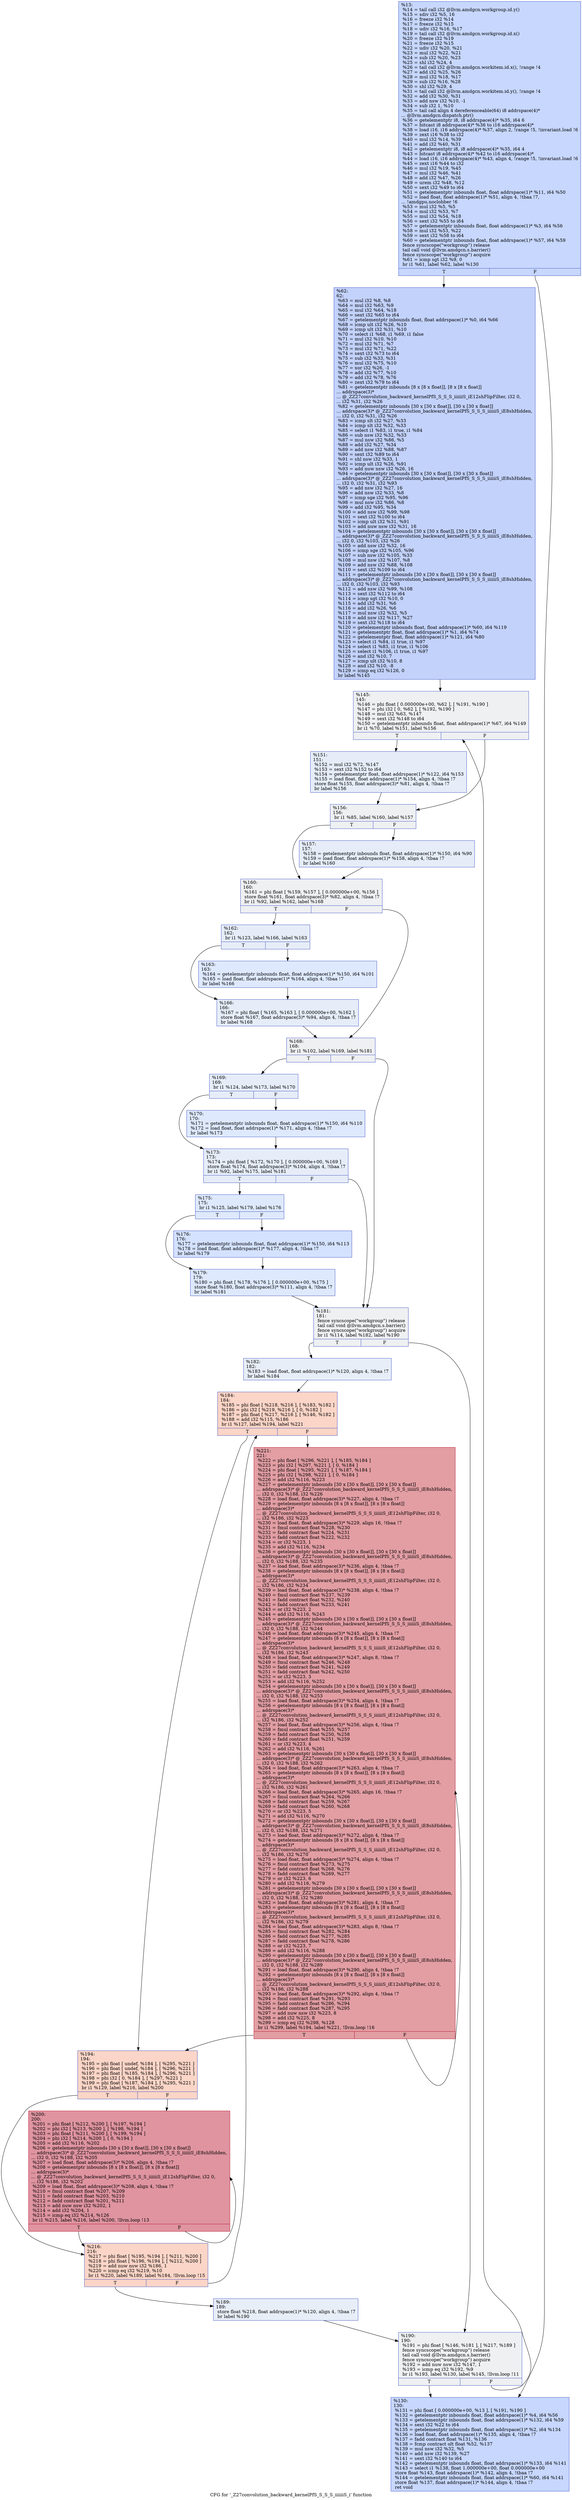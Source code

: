 digraph "CFG for '_Z27convolution_backward_kernelPfS_S_S_S_iiiiiiS_i' function" {
	label="CFG for '_Z27convolution_backward_kernelPfS_S_S_S_iiiiiiS_i' function";

	Node0x5b21ac0 [shape=record,color="#3d50c3ff", style=filled, fillcolor="#81a4fb70",label="{%13:\l  %14 = tail call i32 @llvm.amdgcn.workgroup.id.y()\l  %15 = sdiv i32 %5, 16\l  %16 = freeze i32 %14\l  %17 = freeze i32 %15\l  %18 = udiv i32 %16, %17\l  %19 = tail call i32 @llvm.amdgcn.workgroup.id.x()\l  %20 = freeze i32 %19\l  %21 = freeze i32 %15\l  %22 = udiv i32 %20, %21\l  %23 = mul i32 %22, %21\l  %24 = sub i32 %20, %23\l  %25 = shl i32 %24, 4\l  %26 = tail call i32 @llvm.amdgcn.workitem.id.x(), !range !4\l  %27 = add i32 %25, %26\l  %28 = mul i32 %18, %17\l  %29 = sub i32 %16, %28\l  %30 = shl i32 %29, 4\l  %31 = tail call i32 @llvm.amdgcn.workitem.id.y(), !range !4\l  %32 = add i32 %30, %31\l  %33 = add nsw i32 %10, -1\l  %34 = sub i32 1, %10\l  %35 = tail call align 4 dereferenceable(64) i8 addrspace(4)*\l... @llvm.amdgcn.dispatch.ptr()\l  %36 = getelementptr i8, i8 addrspace(4)* %35, i64 6\l  %37 = bitcast i8 addrspace(4)* %36 to i16 addrspace(4)*\l  %38 = load i16, i16 addrspace(4)* %37, align 2, !range !5, !invariant.load !6\l  %39 = zext i16 %38 to i32\l  %40 = mul i32 %14, %39\l  %41 = add i32 %40, %31\l  %42 = getelementptr i8, i8 addrspace(4)* %35, i64 4\l  %43 = bitcast i8 addrspace(4)* %42 to i16 addrspace(4)*\l  %44 = load i16, i16 addrspace(4)* %43, align 4, !range !5, !invariant.load !6\l  %45 = zext i16 %44 to i32\l  %46 = mul i32 %19, %45\l  %47 = mul i32 %46, %41\l  %48 = add i32 %47, %26\l  %49 = urem i32 %48, %12\l  %50 = sext i32 %49 to i64\l  %51 = getelementptr inbounds float, float addrspace(1)* %11, i64 %50\l  %52 = load float, float addrspace(1)* %51, align 4, !tbaa !7,\l... !amdgpu.noclobber !6\l  %53 = mul i32 %5, %5\l  %54 = mul i32 %53, %7\l  %55 = mul i32 %54, %18\l  %56 = sext i32 %55 to i64\l  %57 = getelementptr inbounds float, float addrspace(1)* %3, i64 %56\l  %58 = mul i32 %53, %22\l  %59 = sext i32 %58 to i64\l  %60 = getelementptr inbounds float, float addrspace(1)* %57, i64 %59\l  fence syncscope(\"workgroup\") release\l  tail call void @llvm.amdgcn.s.barrier()\l  fence syncscope(\"workgroup\") acquire\l  %61 = icmp sgt i32 %9, 0\l  br i1 %61, label %62, label %130\l|{<s0>T|<s1>F}}"];
	Node0x5b21ac0:s0 -> Node0x5b27190;
	Node0x5b21ac0:s1 -> Node0x5b27220;
	Node0x5b27190 [shape=record,color="#3d50c3ff", style=filled, fillcolor="#779af770",label="{%62:\l62:                                               \l  %63 = mul i32 %8, %8\l  %64 = mul i32 %63, %9\l  %65 = mul i32 %64, %18\l  %66 = sext i32 %65 to i64\l  %67 = getelementptr inbounds float, float addrspace(1)* %0, i64 %66\l  %68 = icmp ult i32 %26, %10\l  %69 = icmp ult i32 %31, %10\l  %70 = select i1 %68, i1 %69, i1 false\l  %71 = mul i32 %10, %10\l  %72 = mul i32 %71, %7\l  %73 = mul i32 %71, %22\l  %74 = sext i32 %73 to i64\l  %75 = sub i32 %33, %31\l  %76 = mul i32 %75, %10\l  %77 = xor i32 %26, -1\l  %78 = add i32 %77, %10\l  %79 = add i32 %78, %76\l  %80 = zext i32 %79 to i64\l  %81 = getelementptr inbounds [8 x [8 x float]], [8 x [8 x float]]\l... addrspace(3)*\l... @_ZZ27convolution_backward_kernelPfS_S_S_S_iiiiiiS_iE12shFlipFilter, i32 0,\l... i32 %31, i32 %26\l  %82 = getelementptr inbounds [30 x [30 x float]], [30 x [30 x float]]\l... addrspace(3)* @_ZZ27convolution_backward_kernelPfS_S_S_S_iiiiiiS_iE8shHidden,\l... i32 0, i32 %31, i32 %26\l  %83 = icmp slt i32 %27, %33\l  %84 = icmp slt i32 %32, %33\l  %85 = select i1 %83, i1 true, i1 %84\l  %86 = sub nsw i32 %32, %33\l  %87 = mul nsw i32 %86, %5\l  %88 = add i32 %27, %34\l  %89 = add nsw i32 %88, %87\l  %90 = sext i32 %89 to i64\l  %91 = shl nsw i32 %33, 1\l  %92 = icmp ult i32 %26, %91\l  %93 = add nuw nsw i32 %26, 16\l  %94 = getelementptr inbounds [30 x [30 x float]], [30 x [30 x float]]\l... addrspace(3)* @_ZZ27convolution_backward_kernelPfS_S_S_S_iiiiiiS_iE8shHidden,\l... i32 0, i32 %31, i32 %93\l  %95 = add nsw i32 %27, 16\l  %96 = add nsw i32 %33, %8\l  %97 = icmp sge i32 %95, %96\l  %98 = mul nsw i32 %86, %8\l  %99 = add i32 %95, %34\l  %100 = add nsw i32 %99, %98\l  %101 = sext i32 %100 to i64\l  %102 = icmp ult i32 %31, %91\l  %103 = add nuw nsw i32 %31, 16\l  %104 = getelementptr inbounds [30 x [30 x float]], [30 x [30 x float]]\l... addrspace(3)* @_ZZ27convolution_backward_kernelPfS_S_S_S_iiiiiiS_iE8shHidden,\l... i32 0, i32 %103, i32 %26\l  %105 = add nsw i32 %32, 16\l  %106 = icmp sge i32 %105, %96\l  %107 = sub nsw i32 %105, %33\l  %108 = mul nsw i32 %107, %8\l  %109 = add nsw i32 %88, %108\l  %110 = sext i32 %109 to i64\l  %111 = getelementptr inbounds [30 x [30 x float]], [30 x [30 x float]]\l... addrspace(3)* @_ZZ27convolution_backward_kernelPfS_S_S_S_iiiiiiS_iE8shHidden,\l... i32 0, i32 %103, i32 %93\l  %112 = add nsw i32 %99, %108\l  %113 = sext i32 %112 to i64\l  %114 = icmp sgt i32 %10, 0\l  %115 = add i32 %31, %6\l  %116 = add i32 %26, %6\l  %117 = mul nsw i32 %32, %5\l  %118 = add nsw i32 %117, %27\l  %119 = sext i32 %118 to i64\l  %120 = getelementptr inbounds float, float addrspace(1)* %60, i64 %119\l  %121 = getelementptr float, float addrspace(1)* %1, i64 %74\l  %122 = getelementptr float, float addrspace(1)* %121, i64 %80\l  %123 = select i1 %84, i1 true, i1 %97\l  %124 = select i1 %83, i1 true, i1 %106\l  %125 = select i1 %106, i1 true, i1 %97\l  %126 = and i32 %10, 7\l  %127 = icmp ult i32 %10, 8\l  %128 = and i32 %10, -8\l  %129 = icmp eq i32 %126, 0\l  br label %145\l}"];
	Node0x5b27190 -> Node0x5b27510;
	Node0x5b27220 [shape=record,color="#3d50c3ff", style=filled, fillcolor="#81a4fb70",label="{%130:\l130:                                              \l  %131 = phi float [ 0.000000e+00, %13 ], [ %191, %190 ]\l  %132 = getelementptr inbounds float, float addrspace(1)* %4, i64 %56\l  %133 = getelementptr inbounds float, float addrspace(1)* %132, i64 %59\l  %134 = sext i32 %22 to i64\l  %135 = getelementptr inbounds float, float addrspace(1)* %2, i64 %134\l  %136 = load float, float addrspace(1)* %135, align 4, !tbaa !7\l  %137 = fadd contract float %131, %136\l  %138 = fcmp contract olt float %52, %137\l  %139 = mul nsw i32 %32, %5\l  %140 = add nsw i32 %139, %27\l  %141 = sext i32 %140 to i64\l  %142 = getelementptr inbounds float, float addrspace(1)* %133, i64 %141\l  %143 = select i1 %138, float 1.000000e+00, float 0.000000e+00\l  store float %143, float addrspace(1)* %142, align 4, !tbaa !7\l  %144 = getelementptr inbounds float, float addrspace(1)* %60, i64 %141\l  store float %137, float addrspace(1)* %144, align 4, !tbaa !7\l  ret void\l}"];
	Node0x5b27510 [shape=record,color="#3d50c3ff", style=filled, fillcolor="#d9dce170",label="{%145:\l145:                                              \l  %146 = phi float [ 0.000000e+00, %62 ], [ %191, %190 ]\l  %147 = phi i32 [ 0, %62 ], [ %192, %190 ]\l  %148 = mul i32 %63, %147\l  %149 = sext i32 %148 to i64\l  %150 = getelementptr inbounds float, float addrspace(1)* %67, i64 %149\l  br i1 %70, label %151, label %156\l|{<s0>T|<s1>F}}"];
	Node0x5b27510:s0 -> Node0x5b2c0b0;
	Node0x5b27510:s1 -> Node0x5b2c140;
	Node0x5b2c0b0 [shape=record,color="#3d50c3ff", style=filled, fillcolor="#c7d7f070",label="{%151:\l151:                                              \l  %152 = mul i32 %72, %147\l  %153 = sext i32 %152 to i64\l  %154 = getelementptr float, float addrspace(1)* %122, i64 %153\l  %155 = load float, float addrspace(1)* %154, align 4, !tbaa !7\l  store float %155, float addrspace(3)* %81, align 4, !tbaa !7\l  br label %156\l}"];
	Node0x5b2c0b0 -> Node0x5b2c140;
	Node0x5b2c140 [shape=record,color="#3d50c3ff", style=filled, fillcolor="#d9dce170",label="{%156:\l156:                                              \l  br i1 %85, label %160, label %157\l|{<s0>T|<s1>F}}"];
	Node0x5b2c140:s0 -> Node0x5b2c5c0;
	Node0x5b2c140:s1 -> Node0x5b2c610;
	Node0x5b2c610 [shape=record,color="#3d50c3ff", style=filled, fillcolor="#c7d7f070",label="{%157:\l157:                                              \l  %158 = getelementptr inbounds float, float addrspace(1)* %150, i64 %90\l  %159 = load float, float addrspace(1)* %158, align 4, !tbaa !7\l  br label %160\l}"];
	Node0x5b2c610 -> Node0x5b2c5c0;
	Node0x5b2c5c0 [shape=record,color="#3d50c3ff", style=filled, fillcolor="#d9dce170",label="{%160:\l160:                                              \l  %161 = phi float [ %159, %157 ], [ 0.000000e+00, %156 ]\l  store float %161, float addrspace(3)* %82, align 4, !tbaa !7\l  br i1 %92, label %162, label %168\l|{<s0>T|<s1>F}}"];
	Node0x5b2c5c0:s0 -> Node0x5b2c9d0;
	Node0x5b2c5c0:s1 -> Node0x5b2ca20;
	Node0x5b2c9d0 [shape=record,color="#3d50c3ff", style=filled, fillcolor="#c7d7f070",label="{%162:\l162:                                              \l  br i1 %123, label %166, label %163\l|{<s0>T|<s1>F}}"];
	Node0x5b2c9d0:s0 -> Node0x5b2cb20;
	Node0x5b2c9d0:s1 -> Node0x5b2cb70;
	Node0x5b2cb70 [shape=record,color="#3d50c3ff", style=filled, fillcolor="#b5cdfa70",label="{%163:\l163:                                              \l  %164 = getelementptr inbounds float, float addrspace(1)* %150, i64 %101\l  %165 = load float, float addrspace(1)* %164, align 4, !tbaa !7\l  br label %166\l}"];
	Node0x5b2cb70 -> Node0x5b2cb20;
	Node0x5b2cb20 [shape=record,color="#3d50c3ff", style=filled, fillcolor="#c7d7f070",label="{%166:\l166:                                              \l  %167 = phi float [ %165, %163 ], [ 0.000000e+00, %162 ]\l  store float %167, float addrspace(3)* %94, align 4, !tbaa !7\l  br label %168\l}"];
	Node0x5b2cb20 -> Node0x5b2ca20;
	Node0x5b2ca20 [shape=record,color="#3d50c3ff", style=filled, fillcolor="#d9dce170",label="{%168:\l168:                                              \l  br i1 %102, label %169, label %181\l|{<s0>T|<s1>F}}"];
	Node0x5b2ca20:s0 -> Node0x5b2cfe0;
	Node0x5b2ca20:s1 -> Node0x5b2d030;
	Node0x5b2cfe0 [shape=record,color="#3d50c3ff", style=filled, fillcolor="#c7d7f070",label="{%169:\l169:                                              \l  br i1 %124, label %173, label %170\l|{<s0>T|<s1>F}}"];
	Node0x5b2cfe0:s0 -> Node0x5b2d130;
	Node0x5b2cfe0:s1 -> Node0x5b2d180;
	Node0x5b2d180 [shape=record,color="#3d50c3ff", style=filled, fillcolor="#b5cdfa70",label="{%170:\l170:                                              \l  %171 = getelementptr inbounds float, float addrspace(1)* %150, i64 %110\l  %172 = load float, float addrspace(1)* %171, align 4, !tbaa !7\l  br label %173\l}"];
	Node0x5b2d180 -> Node0x5b2d130;
	Node0x5b2d130 [shape=record,color="#3d50c3ff", style=filled, fillcolor="#c7d7f070",label="{%173:\l173:                                              \l  %174 = phi float [ %172, %170 ], [ 0.000000e+00, %169 ]\l  store float %174, float addrspace(3)* %104, align 4, !tbaa !7\l  br i1 %92, label %175, label %181\l|{<s0>T|<s1>F}}"];
	Node0x5b2d130:s0 -> Node0x5b2d540;
	Node0x5b2d130:s1 -> Node0x5b2d030;
	Node0x5b2d540 [shape=record,color="#3d50c3ff", style=filled, fillcolor="#b5cdfa70",label="{%175:\l175:                                              \l  br i1 %125, label %179, label %176\l|{<s0>T|<s1>F}}"];
	Node0x5b2d540:s0 -> Node0x5b2d640;
	Node0x5b2d540:s1 -> Node0x5b2d690;
	Node0x5b2d690 [shape=record,color="#3d50c3ff", style=filled, fillcolor="#9ebeff70",label="{%176:\l176:                                              \l  %177 = getelementptr inbounds float, float addrspace(1)* %150, i64 %113\l  %178 = load float, float addrspace(1)* %177, align 4, !tbaa !7\l  br label %179\l}"];
	Node0x5b2d690 -> Node0x5b2d640;
	Node0x5b2d640 [shape=record,color="#3d50c3ff", style=filled, fillcolor="#b5cdfa70",label="{%179:\l179:                                              \l  %180 = phi float [ %178, %176 ], [ 0.000000e+00, %175 ]\l  store float %180, float addrspace(3)* %111, align 4, !tbaa !7\l  br label %181\l}"];
	Node0x5b2d640 -> Node0x5b2d030;
	Node0x5b2d030 [shape=record,color="#3d50c3ff", style=filled, fillcolor="#d9dce170",label="{%181:\l181:                                              \l  fence syncscope(\"workgroup\") release\l  tail call void @llvm.amdgcn.s.barrier()\l  fence syncscope(\"workgroup\") acquire\l  br i1 %114, label %182, label %190\l|{<s0>T|<s1>F}}"];
	Node0x5b2d030:s0 -> Node0x5b2dc30;
	Node0x5b2d030:s1 -> Node0x5b27650;
	Node0x5b2dc30 [shape=record,color="#3d50c3ff", style=filled, fillcolor="#cbd8ee70",label="{%182:\l182:                                              \l  %183 = load float, float addrspace(1)* %120, align 4, !tbaa !7\l  br label %184\l}"];
	Node0x5b2dc30 -> Node0x5b2dda0;
	Node0x5b2dda0 [shape=record,color="#3d50c3ff", style=filled, fillcolor="#f5a08170",label="{%184:\l184:                                              \l  %185 = phi float [ %218, %216 ], [ %183, %182 ]\l  %186 = phi i32 [ %219, %216 ], [ 0, %182 ]\l  %187 = phi float [ %217, %216 ], [ %146, %182 ]\l  %188 = add i32 %115, %186\l  br i1 %127, label %194, label %221\l|{<s0>T|<s1>F}}"];
	Node0x5b2dda0:s0 -> Node0x5b2e1f0;
	Node0x5b2dda0:s1 -> Node0x5b2e280;
	Node0x5b2e3c0 [shape=record,color="#3d50c3ff", style=filled, fillcolor="#cbd8ee70",label="{%189:\l189:                                              \l  store float %218, float addrspace(1)* %120, align 4, !tbaa !7\l  br label %190\l}"];
	Node0x5b2e3c0 -> Node0x5b27650;
	Node0x5b27650 [shape=record,color="#3d50c3ff", style=filled, fillcolor="#d9dce170",label="{%190:\l190:                                              \l  %191 = phi float [ %146, %181 ], [ %217, %189 ]\l  fence syncscope(\"workgroup\") release\l  tail call void @llvm.amdgcn.s.barrier()\l  fence syncscope(\"workgroup\") acquire\l  %192 = add nuw nsw i32 %147, 1\l  %193 = icmp eq i32 %192, %9\l  br i1 %193, label %130, label %145, !llvm.loop !11\l|{<s0>T|<s1>F}}"];
	Node0x5b27650:s0 -> Node0x5b27220;
	Node0x5b27650:s1 -> Node0x5b27510;
	Node0x5b2e1f0 [shape=record,color="#3d50c3ff", style=filled, fillcolor="#f5a08170",label="{%194:\l194:                                              \l  %195 = phi float [ undef, %184 ], [ %295, %221 ]\l  %196 = phi float [ undef, %184 ], [ %296, %221 ]\l  %197 = phi float [ %185, %184 ], [ %296, %221 ]\l  %198 = phi i32 [ 0, %184 ], [ %297, %221 ]\l  %199 = phi float [ %187, %184 ], [ %295, %221 ]\l  br i1 %129, label %216, label %200\l|{<s0>T|<s1>F}}"];
	Node0x5b2e1f0:s0 -> Node0x5b2de60;
	Node0x5b2e1f0:s1 -> Node0x5b2eda0;
	Node0x5b2eda0 [shape=record,color="#b70d28ff", style=filled, fillcolor="#b70d2870",label="{%200:\l200:                                              \l  %201 = phi float [ %212, %200 ], [ %197, %194 ]\l  %202 = phi i32 [ %213, %200 ], [ %198, %194 ]\l  %203 = phi float [ %211, %200 ], [ %199, %194 ]\l  %204 = phi i32 [ %214, %200 ], [ 0, %194 ]\l  %205 = add i32 %116, %202\l  %206 = getelementptr inbounds [30 x [30 x float]], [30 x [30 x float]]\l... addrspace(3)* @_ZZ27convolution_backward_kernelPfS_S_S_S_iiiiiiS_iE8shHidden,\l... i32 0, i32 %188, i32 %205\l  %207 = load float, float addrspace(3)* %206, align 4, !tbaa !7\l  %208 = getelementptr inbounds [8 x [8 x float]], [8 x [8 x float]]\l... addrspace(3)*\l... @_ZZ27convolution_backward_kernelPfS_S_S_S_iiiiiiS_iE12shFlipFilter, i32 0,\l... i32 %186, i32 %202\l  %209 = load float, float addrspace(3)* %208, align 4, !tbaa !7\l  %210 = fmul contract float %207, %209\l  %211 = fadd contract float %203, %210\l  %212 = fadd contract float %201, %211\l  %213 = add nuw nsw i32 %202, 1\l  %214 = add i32 %204, 1\l  %215 = icmp eq i32 %214, %126\l  br i1 %215, label %216, label %200, !llvm.loop !13\l|{<s0>T|<s1>F}}"];
	Node0x5b2eda0:s0 -> Node0x5b2de60;
	Node0x5b2eda0:s1 -> Node0x5b2eda0;
	Node0x5b2de60 [shape=record,color="#3d50c3ff", style=filled, fillcolor="#f5a08170",label="{%216:\l216:                                              \l  %217 = phi float [ %195, %194 ], [ %211, %200 ]\l  %218 = phi float [ %196, %194 ], [ %212, %200 ]\l  %219 = add nuw nsw i32 %186, 1\l  %220 = icmp eq i32 %219, %10\l  br i1 %220, label %189, label %184, !llvm.loop !15\l|{<s0>T|<s1>F}}"];
	Node0x5b2de60:s0 -> Node0x5b2e3c0;
	Node0x5b2de60:s1 -> Node0x5b2dda0;
	Node0x5b2e280 [shape=record,color="#b70d28ff", style=filled, fillcolor="#be242e70",label="{%221:\l221:                                              \l  %222 = phi float [ %296, %221 ], [ %185, %184 ]\l  %223 = phi i32 [ %297, %221 ], [ 0, %184 ]\l  %224 = phi float [ %295, %221 ], [ %187, %184 ]\l  %225 = phi i32 [ %298, %221 ], [ 0, %184 ]\l  %226 = add i32 %116, %223\l  %227 = getelementptr inbounds [30 x [30 x float]], [30 x [30 x float]]\l... addrspace(3)* @_ZZ27convolution_backward_kernelPfS_S_S_S_iiiiiiS_iE8shHidden,\l... i32 0, i32 %188, i32 %226\l  %228 = load float, float addrspace(3)* %227, align 4, !tbaa !7\l  %229 = getelementptr inbounds [8 x [8 x float]], [8 x [8 x float]]\l... addrspace(3)*\l... @_ZZ27convolution_backward_kernelPfS_S_S_S_iiiiiiS_iE12shFlipFilter, i32 0,\l... i32 %186, i32 %223\l  %230 = load float, float addrspace(3)* %229, align 16, !tbaa !7\l  %231 = fmul contract float %228, %230\l  %232 = fadd contract float %224, %231\l  %233 = fadd contract float %222, %232\l  %234 = or i32 %223, 1\l  %235 = add i32 %116, %234\l  %236 = getelementptr inbounds [30 x [30 x float]], [30 x [30 x float]]\l... addrspace(3)* @_ZZ27convolution_backward_kernelPfS_S_S_S_iiiiiiS_iE8shHidden,\l... i32 0, i32 %188, i32 %235\l  %237 = load float, float addrspace(3)* %236, align 4, !tbaa !7\l  %238 = getelementptr inbounds [8 x [8 x float]], [8 x [8 x float]]\l... addrspace(3)*\l... @_ZZ27convolution_backward_kernelPfS_S_S_S_iiiiiiS_iE12shFlipFilter, i32 0,\l... i32 %186, i32 %234\l  %239 = load float, float addrspace(3)* %238, align 4, !tbaa !7\l  %240 = fmul contract float %237, %239\l  %241 = fadd contract float %232, %240\l  %242 = fadd contract float %233, %241\l  %243 = or i32 %223, 2\l  %244 = add i32 %116, %243\l  %245 = getelementptr inbounds [30 x [30 x float]], [30 x [30 x float]]\l... addrspace(3)* @_ZZ27convolution_backward_kernelPfS_S_S_S_iiiiiiS_iE8shHidden,\l... i32 0, i32 %188, i32 %244\l  %246 = load float, float addrspace(3)* %245, align 4, !tbaa !7\l  %247 = getelementptr inbounds [8 x [8 x float]], [8 x [8 x float]]\l... addrspace(3)*\l... @_ZZ27convolution_backward_kernelPfS_S_S_S_iiiiiiS_iE12shFlipFilter, i32 0,\l... i32 %186, i32 %243\l  %248 = load float, float addrspace(3)* %247, align 8, !tbaa !7\l  %249 = fmul contract float %246, %248\l  %250 = fadd contract float %241, %249\l  %251 = fadd contract float %242, %250\l  %252 = or i32 %223, 3\l  %253 = add i32 %116, %252\l  %254 = getelementptr inbounds [30 x [30 x float]], [30 x [30 x float]]\l... addrspace(3)* @_ZZ27convolution_backward_kernelPfS_S_S_S_iiiiiiS_iE8shHidden,\l... i32 0, i32 %188, i32 %253\l  %255 = load float, float addrspace(3)* %254, align 4, !tbaa !7\l  %256 = getelementptr inbounds [8 x [8 x float]], [8 x [8 x float]]\l... addrspace(3)*\l... @_ZZ27convolution_backward_kernelPfS_S_S_S_iiiiiiS_iE12shFlipFilter, i32 0,\l... i32 %186, i32 %252\l  %257 = load float, float addrspace(3)* %256, align 4, !tbaa !7\l  %258 = fmul contract float %255, %257\l  %259 = fadd contract float %250, %258\l  %260 = fadd contract float %251, %259\l  %261 = or i32 %223, 4\l  %262 = add i32 %116, %261\l  %263 = getelementptr inbounds [30 x [30 x float]], [30 x [30 x float]]\l... addrspace(3)* @_ZZ27convolution_backward_kernelPfS_S_S_S_iiiiiiS_iE8shHidden,\l... i32 0, i32 %188, i32 %262\l  %264 = load float, float addrspace(3)* %263, align 4, !tbaa !7\l  %265 = getelementptr inbounds [8 x [8 x float]], [8 x [8 x float]]\l... addrspace(3)*\l... @_ZZ27convolution_backward_kernelPfS_S_S_S_iiiiiiS_iE12shFlipFilter, i32 0,\l... i32 %186, i32 %261\l  %266 = load float, float addrspace(3)* %265, align 16, !tbaa !7\l  %267 = fmul contract float %264, %266\l  %268 = fadd contract float %259, %267\l  %269 = fadd contract float %260, %268\l  %270 = or i32 %223, 5\l  %271 = add i32 %116, %270\l  %272 = getelementptr inbounds [30 x [30 x float]], [30 x [30 x float]]\l... addrspace(3)* @_ZZ27convolution_backward_kernelPfS_S_S_S_iiiiiiS_iE8shHidden,\l... i32 0, i32 %188, i32 %271\l  %273 = load float, float addrspace(3)* %272, align 4, !tbaa !7\l  %274 = getelementptr inbounds [8 x [8 x float]], [8 x [8 x float]]\l... addrspace(3)*\l... @_ZZ27convolution_backward_kernelPfS_S_S_S_iiiiiiS_iE12shFlipFilter, i32 0,\l... i32 %186, i32 %270\l  %275 = load float, float addrspace(3)* %274, align 4, !tbaa !7\l  %276 = fmul contract float %273, %275\l  %277 = fadd contract float %268, %276\l  %278 = fadd contract float %269, %277\l  %279 = or i32 %223, 6\l  %280 = add i32 %116, %279\l  %281 = getelementptr inbounds [30 x [30 x float]], [30 x [30 x float]]\l... addrspace(3)* @_ZZ27convolution_backward_kernelPfS_S_S_S_iiiiiiS_iE8shHidden,\l... i32 0, i32 %188, i32 %280\l  %282 = load float, float addrspace(3)* %281, align 4, !tbaa !7\l  %283 = getelementptr inbounds [8 x [8 x float]], [8 x [8 x float]]\l... addrspace(3)*\l... @_ZZ27convolution_backward_kernelPfS_S_S_S_iiiiiiS_iE12shFlipFilter, i32 0,\l... i32 %186, i32 %279\l  %284 = load float, float addrspace(3)* %283, align 8, !tbaa !7\l  %285 = fmul contract float %282, %284\l  %286 = fadd contract float %277, %285\l  %287 = fadd contract float %278, %286\l  %288 = or i32 %223, 7\l  %289 = add i32 %116, %288\l  %290 = getelementptr inbounds [30 x [30 x float]], [30 x [30 x float]]\l... addrspace(3)* @_ZZ27convolution_backward_kernelPfS_S_S_S_iiiiiiS_iE8shHidden,\l... i32 0, i32 %188, i32 %289\l  %291 = load float, float addrspace(3)* %290, align 4, !tbaa !7\l  %292 = getelementptr inbounds [8 x [8 x float]], [8 x [8 x float]]\l... addrspace(3)*\l... @_ZZ27convolution_backward_kernelPfS_S_S_S_iiiiiiS_iE12shFlipFilter, i32 0,\l... i32 %186, i32 %288\l  %293 = load float, float addrspace(3)* %292, align 4, !tbaa !7\l  %294 = fmul contract float %291, %293\l  %295 = fadd contract float %286, %294\l  %296 = fadd contract float %287, %295\l  %297 = add nuw nsw i32 %223, 8\l  %298 = add i32 %225, 8\l  %299 = icmp eq i32 %298, %128\l  br i1 %299, label %194, label %221, !llvm.loop !16\l|{<s0>T|<s1>F}}"];
	Node0x5b2e280:s0 -> Node0x5b2e1f0;
	Node0x5b2e280:s1 -> Node0x5b2e280;
}

